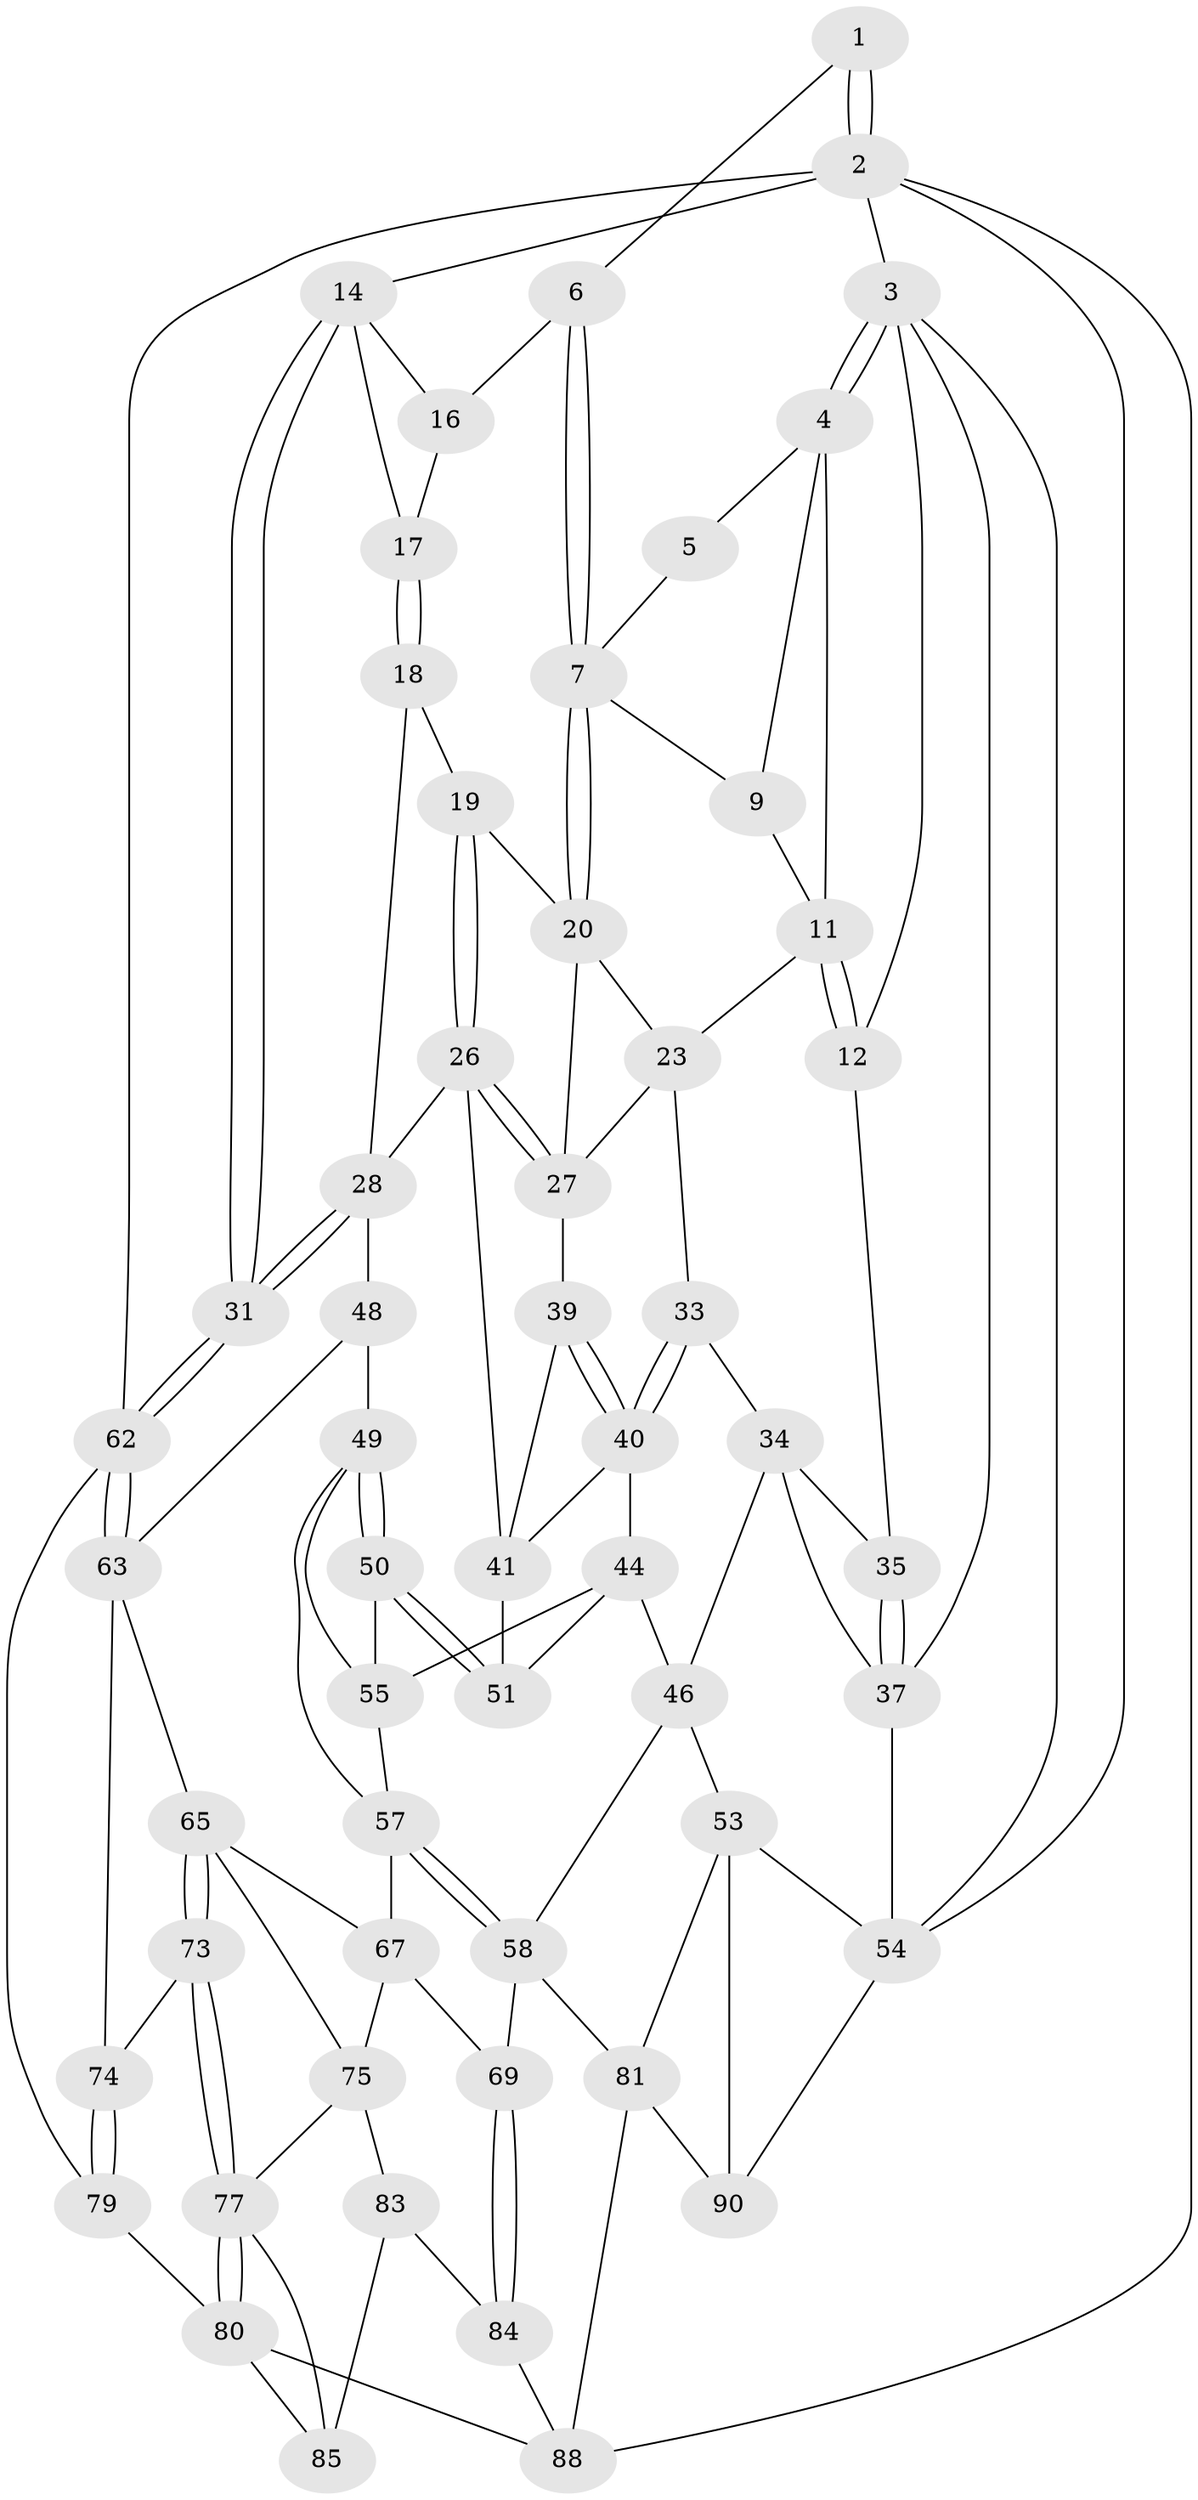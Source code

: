 // original degree distribution, {3: 0.021739130434782608, 5: 0.5652173913043478, 4: 0.21739130434782608, 6: 0.1956521739130435}
// Generated by graph-tools (version 1.1) at 2025/11/02/27/25 16:11:59]
// undirected, 56 vertices, 124 edges
graph export_dot {
graph [start="1"]
  node [color=gray90,style=filled];
  1 [pos="+0.7684956348989532+0"];
  2 [pos="+1+0",super="+71"];
  3 [pos="+0+0",super="+13"];
  4 [pos="+0.08208824480210115+0",super="+10"];
  5 [pos="+0.42645162046173846+0"];
  6 [pos="+0.7347557882918122+0.007618576279878102"];
  7 [pos="+0.6870593982000277+0.0828463015543349",super="+8"];
  9 [pos="+0.43817473561363735+0.010261041171447504"];
  11 [pos="+0.23465846771223092+0.19130346616329919",super="+21"];
  12 [pos="+0.15450285475171735+0.218900854024446"];
  14 [pos="+1+0.03420759285627666",super="+15"];
  16 [pos="+0.8185813817414254+0.0853785765999995"];
  17 [pos="+0.8048095138451467+0.19901003692402772",super="+24"];
  18 [pos="+0.7990387732409009+0.20376001480299594",super="+25"];
  19 [pos="+0.7354773230068683+0.21316833430851456"];
  20 [pos="+0.6599825943400389+0.16223790034819674",super="+22"];
  23 [pos="+0.477388963742895+0.1987876109107186",super="+32"];
  26 [pos="+0.729797454652252+0.39530800959007967",super="+30"];
  27 [pos="+0.6130813387177969+0.3344681102903889",super="+36"];
  28 [pos="+0.9318320825348255+0.466690771571072",super="+29"];
  31 [pos="+1+0.5314786227070923"];
  33 [pos="+0.42049333697792884+0.3623905437724459"];
  34 [pos="+0.30292159636697125+0.3601914250870464",super="+42"];
  35 [pos="+0.16028844431181696+0.24376167674936447"];
  37 [pos="+0.12143225733949853+0.45963904668635525",super="+38"];
  39 [pos="+0.5641030533779043+0.41549775138962813"];
  40 [pos="+0.42578518024271117+0.3840233236683696",super="+43"];
  41 [pos="+0.5861221678589447+0.4467185455747496",super="+47"];
  44 [pos="+0.41825940728784944+0.4785882764181395",super="+45"];
  46 [pos="+0.25367425387726006+0.5117736414538818",super="+52"];
  48 [pos="+0.6511202148876398+0.5876068999335771"];
  49 [pos="+0.618467883201934+0.5882326660076662",super="+59"];
  50 [pos="+0.6020502704870185+0.5730021452026589"];
  51 [pos="+0.5803666239027987+0.5271225695725046"];
  53 [pos="+0.04374415560804592+0.7125957101172863",super="+82"];
  54 [pos="+0+0.6363291750704518",super="+61"];
  55 [pos="+0.4150684870056027+0.5503766481401778",super="+56"];
  57 [pos="+0.3813548947612407+0.6727438030092994",super="+60"];
  58 [pos="+0.3199618322471001+0.7488347469809047",super="+70"];
  62 [pos="+1+0.576935863432012",super="+72"];
  63 [pos="+0.9547355474519416+0.637812497656384",super="+64"];
  65 [pos="+0.708775306252208+0.7164509396488467",super="+66"];
  67 [pos="+0.5438737156543982+0.7069323046502722",super="+68"];
  69 [pos="+0.35441831359784676+0.787815733039932"];
  73 [pos="+0.7627039681090771+0.7447078924174642"];
  74 [pos="+0.7821519627648664+0.739393542749616"];
  75 [pos="+0.6151790924043791+0.8160177166197915",super="+76"];
  77 [pos="+0.7429098586668165+0.8064475248406576",super="+78"];
  79 [pos="+0.8617661409892889+0.8797938477996536"];
  80 [pos="+0.7840309939691735+0.9146663949652403",super="+91"];
  81 [pos="+0.2790436281249711+0.875153641985976",super="+89"];
  83 [pos="+0.5274378718750106+0.8619438403140232",super="+86"];
  84 [pos="+0.42527816025472287+0.8957101666880839",super="+87"];
  85 [pos="+0.645129453027272+0.9946108497197995"];
  88 [pos="+0.29495108500228456+1",super="+92"];
  90 [pos="+0.07434870741990145+1"];
  1 -- 2;
  1 -- 2;
  1 -- 6;
  2 -- 3;
  2 -- 14;
  2 -- 54;
  2 -- 88;
  2 -- 62;
  3 -- 4;
  3 -- 4;
  3 -- 12;
  3 -- 54;
  3 -- 37;
  4 -- 5;
  4 -- 9;
  4 -- 11;
  5 -- 7;
  6 -- 7;
  6 -- 7;
  6 -- 16;
  7 -- 20;
  7 -- 20;
  7 -- 9;
  9 -- 11;
  11 -- 12;
  11 -- 12;
  11 -- 23;
  12 -- 35;
  14 -- 31;
  14 -- 31;
  14 -- 16;
  14 -- 17;
  16 -- 17;
  17 -- 18 [weight=2];
  17 -- 18;
  18 -- 19;
  18 -- 28;
  19 -- 20;
  19 -- 26;
  19 -- 26;
  20 -- 27;
  20 -- 23;
  23 -- 33;
  23 -- 27;
  26 -- 27;
  26 -- 27;
  26 -- 41;
  26 -- 28;
  27 -- 39;
  28 -- 31;
  28 -- 31;
  28 -- 48;
  31 -- 62;
  31 -- 62;
  33 -- 34;
  33 -- 40;
  33 -- 40;
  34 -- 35;
  34 -- 37;
  34 -- 46;
  35 -- 37;
  35 -- 37;
  37 -- 54;
  39 -- 40;
  39 -- 40;
  39 -- 41;
  40 -- 44;
  40 -- 41;
  41 -- 51;
  44 -- 51;
  44 -- 46;
  44 -- 55;
  46 -- 58;
  46 -- 53;
  48 -- 49;
  48 -- 63;
  49 -- 50;
  49 -- 50;
  49 -- 57;
  49 -- 55;
  50 -- 51;
  50 -- 51;
  50 -- 55;
  53 -- 54;
  53 -- 81;
  53 -- 90;
  54 -- 90;
  55 -- 57;
  57 -- 58;
  57 -- 58;
  57 -- 67;
  58 -- 81;
  58 -- 69;
  62 -- 63;
  62 -- 63;
  62 -- 79;
  63 -- 74;
  63 -- 65;
  65 -- 73;
  65 -- 73;
  65 -- 67;
  65 -- 75;
  67 -- 69;
  67 -- 75;
  69 -- 84;
  69 -- 84;
  73 -- 74;
  73 -- 77;
  73 -- 77;
  74 -- 79;
  74 -- 79;
  75 -- 77;
  75 -- 83;
  77 -- 80;
  77 -- 80;
  77 -- 85;
  79 -- 80;
  80 -- 85;
  80 -- 88;
  81 -- 88;
  81 -- 90;
  83 -- 84 [weight=2];
  83 -- 85;
  84 -- 88;
}

